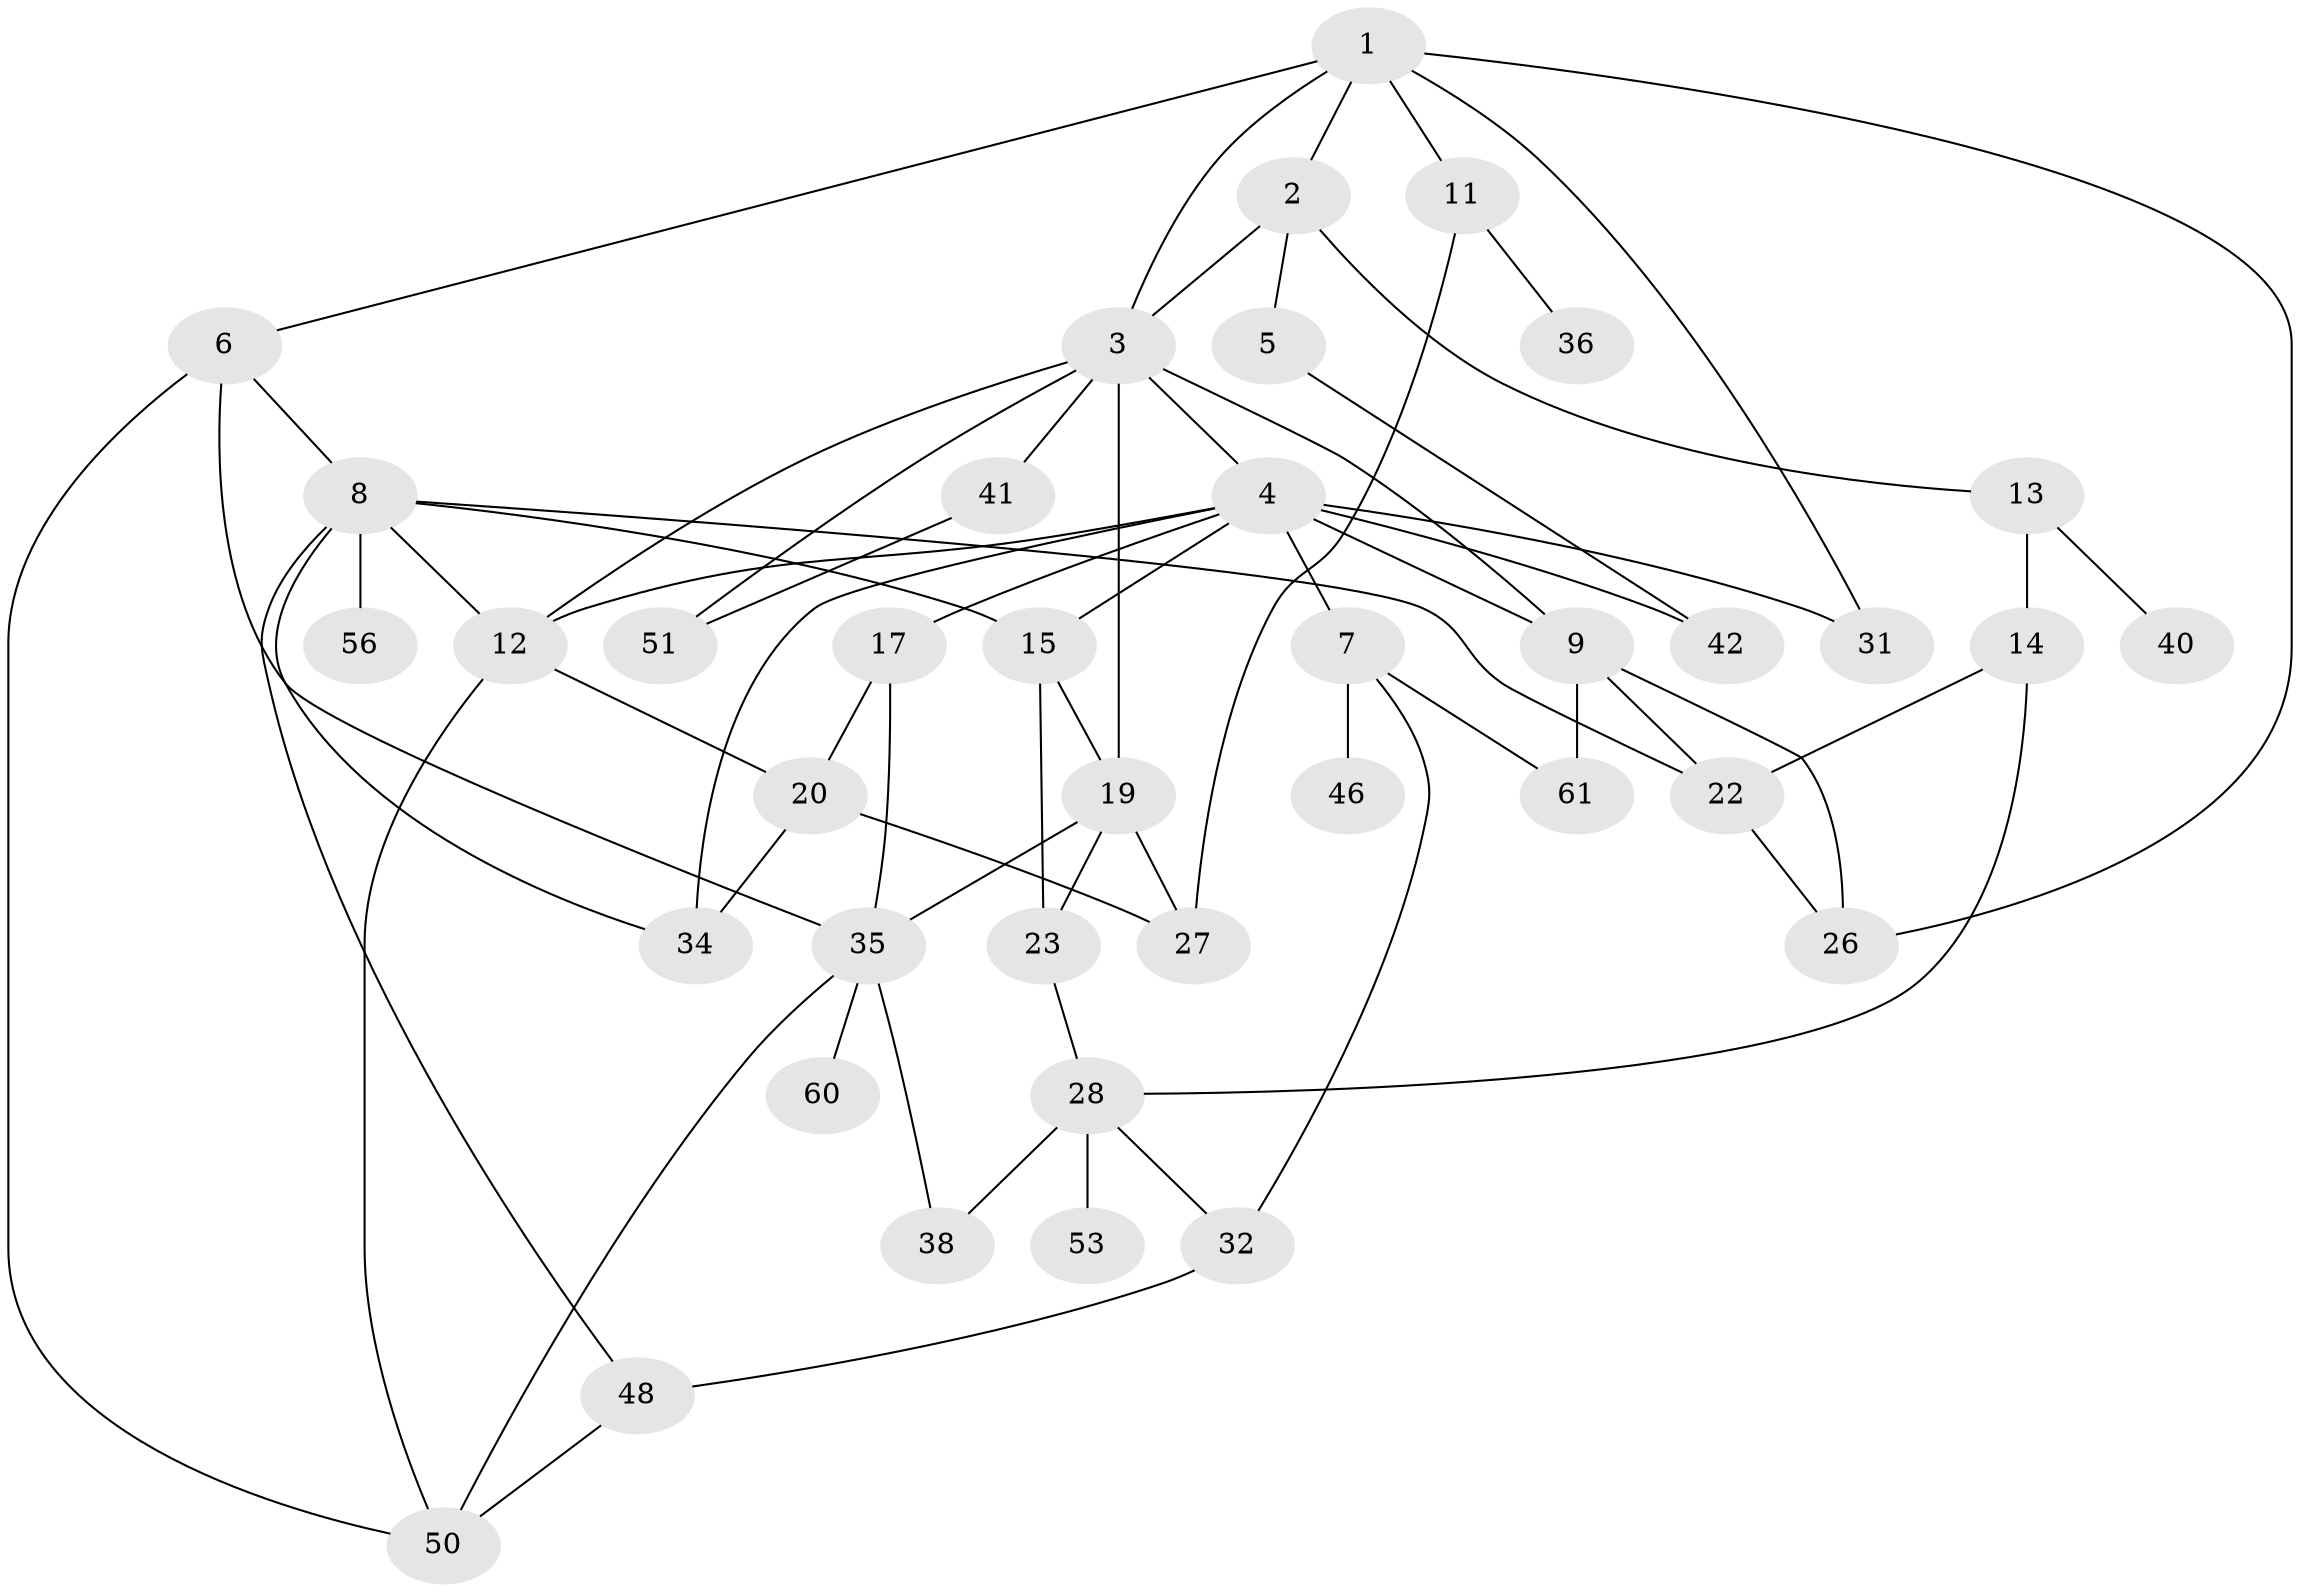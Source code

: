 // original degree distribution, {6: 0.046153846153846156, 4: 0.15384615384615385, 8: 0.015384615384615385, 2: 0.3230769230769231, 5: 0.09230769230769231, 3: 0.2153846153846154, 1: 0.15384615384615385}
// Generated by graph-tools (version 1.1) at 2025/17/03/04/25 18:17:07]
// undirected, 39 vertices, 67 edges
graph export_dot {
graph [start="1"]
  node [color=gray90,style=filled];
  1;
  2;
  3 [super="+54"];
  4 [super="+21+57"];
  5;
  6;
  7 [super="+16"];
  8 [super="+10+55+30"];
  9;
  11 [super="+33"];
  12 [super="+24+58+43"];
  13;
  14 [super="+25"];
  15 [super="+18"];
  17;
  19 [super="+52+37"];
  20 [super="+59"];
  22 [super="+45"];
  23;
  26 [super="+65"];
  27;
  28 [super="+29+39"];
  31 [super="+44"];
  32;
  34;
  35;
  36;
  38;
  40;
  41;
  42 [super="+49"];
  46 [super="+62"];
  48;
  50 [super="+64"];
  51;
  53;
  56;
  60;
  61 [super="+63"];
  1 -- 2;
  1 -- 6;
  1 -- 11;
  1 -- 26;
  1 -- 3;
  1 -- 31;
  2 -- 3;
  2 -- 5;
  2 -- 13;
  3 -- 4;
  3 -- 9;
  3 -- 12;
  3 -- 19;
  3 -- 41;
  3 -- 51;
  4 -- 7;
  4 -- 17;
  4 -- 42;
  4 -- 31;
  4 -- 12;
  4 -- 15;
  4 -- 9;
  4 -- 34;
  5 -- 42;
  6 -- 8;
  6 -- 35;
  6 -- 50;
  7 -- 46 [weight=2];
  7 -- 32;
  7 -- 61;
  8 -- 15;
  8 -- 48;
  8 -- 56;
  8 -- 34;
  8 -- 12;
  8 -- 22;
  9 -- 22;
  9 -- 61;
  9 -- 26;
  11 -- 27;
  11 -- 36;
  12 -- 20;
  12 -- 50;
  13 -- 14;
  13 -- 40;
  14 -- 22;
  14 -- 28;
  15 -- 23;
  15 -- 19 [weight=2];
  17 -- 20;
  17 -- 35;
  19 -- 35;
  19 -- 23;
  19 -- 27;
  20 -- 34;
  20 -- 27;
  22 -- 26;
  23 -- 28;
  28 -- 32;
  28 -- 53;
  28 -- 38;
  32 -- 48;
  35 -- 38;
  35 -- 60;
  35 -- 50;
  41 -- 51;
  48 -- 50;
}
